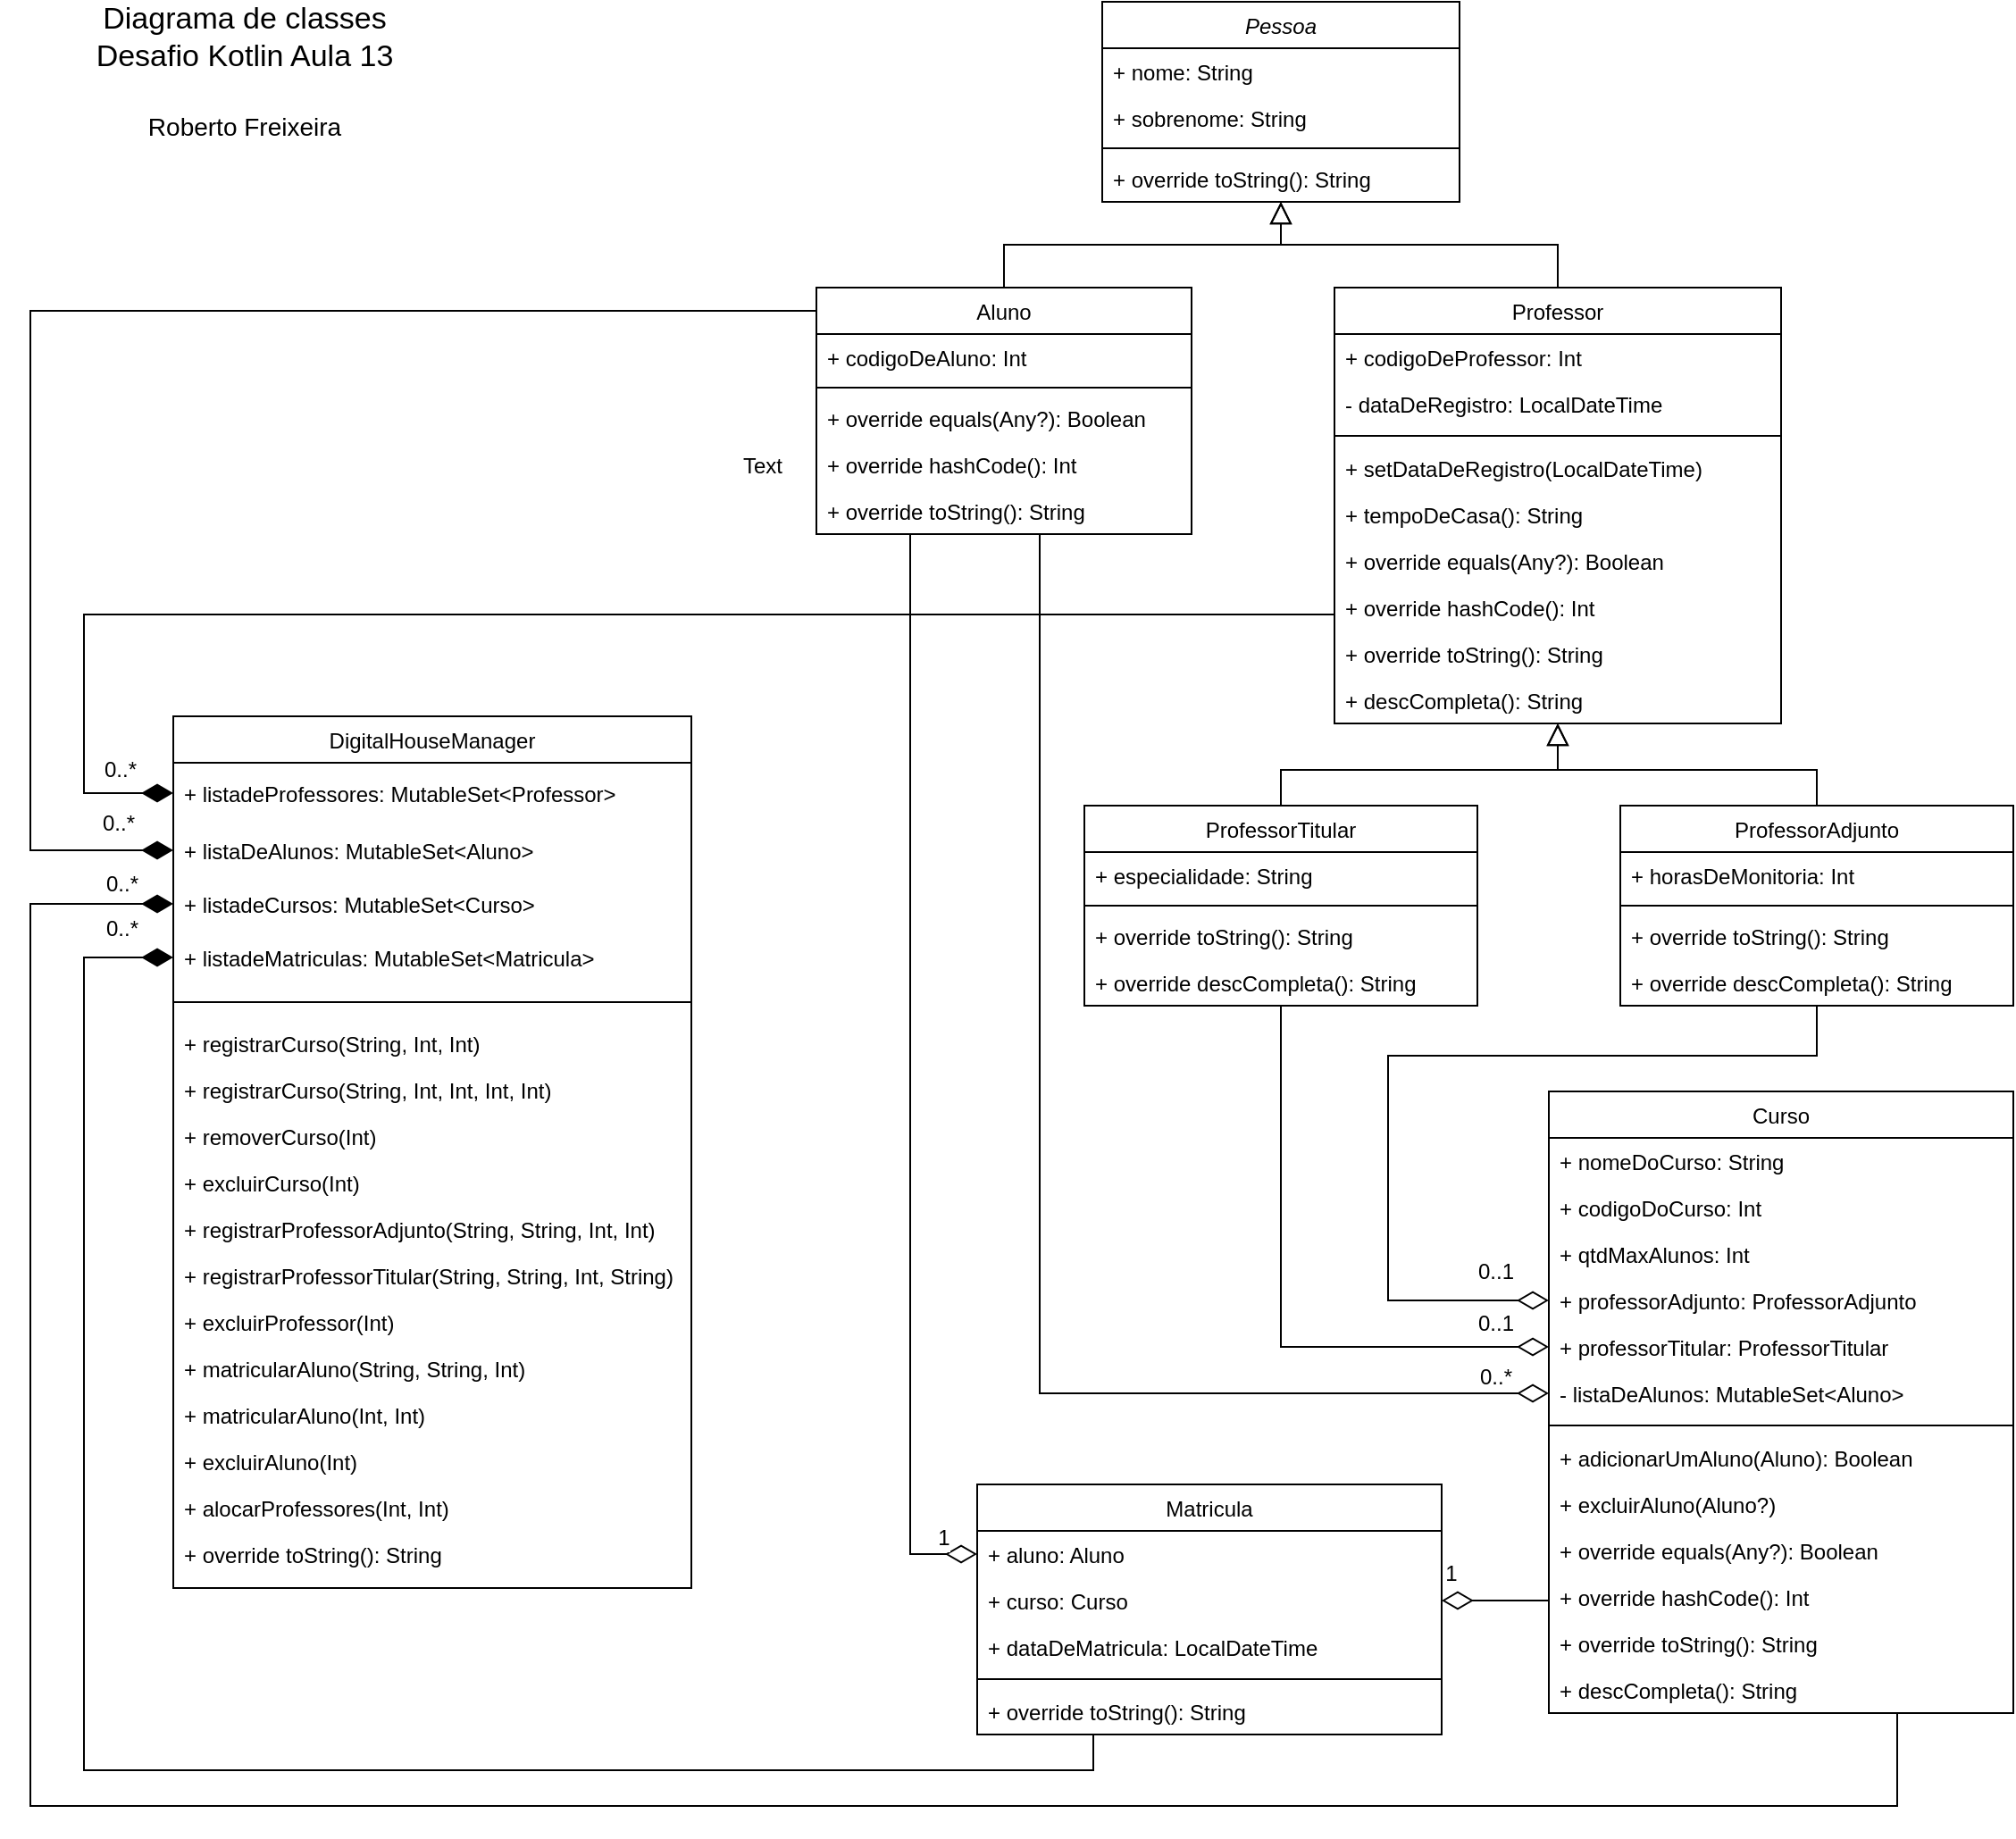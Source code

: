 <mxfile version="13.6.6"><diagram id="C5RBs43oDa-KdzZeNtuy" name="Page-1"><mxGraphModel dx="1422" dy="791" grid="1" gridSize="10" guides="1" tooltips="1" connect="1" arrows="1" fold="1" page="1" pageScale="1" pageWidth="827" pageHeight="1169" math="0" shadow="0"><root><mxCell id="WIyWlLk6GJQsqaUBKTNV-0"/><mxCell id="WIyWlLk6GJQsqaUBKTNV-1" parent="WIyWlLk6GJQsqaUBKTNV-0"/><mxCell id="zkfFHV4jXpPFQw0GAbJ--12" value="" style="endArrow=block;endSize=10;endFill=0;shadow=0;strokeWidth=1;rounded=0;edgeStyle=elbowEdgeStyle;elbow=vertical;" parent="WIyWlLk6GJQsqaUBKTNV-1" source="zkfFHV4jXpPFQw0GAbJ--6" target="zkfFHV4jXpPFQw0GAbJ--0" edge="1"><mxGeometry width="160" relative="1" as="geometry"><mxPoint x="650" y="203" as="sourcePoint"/><mxPoint x="650" y="203" as="targetPoint"/></mxGeometry></mxCell><mxCell id="zkfFHV4jXpPFQw0GAbJ--16" value="" style="endArrow=block;endSize=10;endFill=0;shadow=0;strokeWidth=1;rounded=0;edgeStyle=elbowEdgeStyle;elbow=vertical;" parent="WIyWlLk6GJQsqaUBKTNV-1" source="zkfFHV4jXpPFQw0GAbJ--13" target="zkfFHV4jXpPFQw0GAbJ--0" edge="1"><mxGeometry width="160" relative="1" as="geometry"><mxPoint x="660" y="373" as="sourcePoint"/><mxPoint x="760" y="271" as="targetPoint"/></mxGeometry></mxCell><mxCell id="kZT9_dkfylxTKayO0tir-25" value="" style="endArrow=block;endSize=10;endFill=0;shadow=0;strokeWidth=1;rounded=0;edgeStyle=elbowEdgeStyle;elbow=vertical;exitX=0.5;exitY=0;exitDx=0;exitDy=0;entryX=0.5;entryY=1;entryDx=0;entryDy=0;" edge="1" parent="WIyWlLk6GJQsqaUBKTNV-1" source="kZT9_dkfylxTKayO0tir-13" target="zkfFHV4jXpPFQw0GAbJ--13"><mxGeometry width="160" relative="1" as="geometry"><mxPoint x="570" y="658" as="sourcePoint"/><mxPoint x="860" y="604" as="targetPoint"/><Array as="points"><mxPoint x="710" y="460"/><mxPoint x="710" y="450"/><mxPoint x="680" y="460"/><mxPoint x="670" y="500"/><mxPoint x="840" y="570"/></Array></mxGeometry></mxCell><mxCell id="kZT9_dkfylxTKayO0tir-26" value="" style="endArrow=block;endSize=10;endFill=0;shadow=0;strokeWidth=1;rounded=0;edgeStyle=elbowEdgeStyle;elbow=vertical;exitX=0.5;exitY=0;exitDx=0;exitDy=0;entryX=0.5;entryY=1;entryDx=0;entryDy=0;" edge="1" parent="WIyWlLk6GJQsqaUBKTNV-1" source="kZT9_dkfylxTKayO0tir-20" target="zkfFHV4jXpPFQw0GAbJ--13"><mxGeometry width="160" relative="1" as="geometry"><mxPoint x="1090" y="518" as="sourcePoint"/><mxPoint x="850" y="610" as="targetPoint"/><Array as="points"><mxPoint x="800" y="460"/></Array></mxGeometry></mxCell><mxCell id="kZT9_dkfylxTKayO0tir-78" value="0..*" style="edgeStyle=orthogonalEdgeStyle;rounded=0;orthogonalLoop=1;jettySize=auto;html=1;entryX=0;entryY=0.5;entryDx=0;entryDy=0;exitX=0;exitY=0.094;exitDx=0;exitDy=0;exitPerimeter=0;endArrow=diamondThin;endFill=1;endSize=15;fontSize=12;labelPosition=center;verticalLabelPosition=top;align=center;verticalAlign=middle;" edge="1" parent="WIyWlLk6GJQsqaUBKTNV-1" source="zkfFHV4jXpPFQw0GAbJ--6" target="kZT9_dkfylxTKayO0tir-57"><mxGeometry x="0.926" y="15" relative="1" as="geometry"><mxPoint x="170" y="250" as="sourcePoint"/><Array as="points"><mxPoint x="70" y="203"/><mxPoint x="70" y="505"/></Array><mxPoint as="offset"/></mxGeometry></mxCell><mxCell id="kZT9_dkfylxTKayO0tir-79" value="0..*" style="edgeStyle=orthogonalEdgeStyle;rounded=0;orthogonalLoop=1;jettySize=auto;html=1;exitX=0;exitY=0.75;exitDx=0;exitDy=0;entryX=0;entryY=0.5;entryDx=0;entryDy=0;endArrow=diamondThin;endFill=1;strokeWidth=1;endSize=15;verticalAlign=middle;labelPosition=center;verticalLabelPosition=top;align=center;fontSize=12;" edge="1" parent="WIyWlLk6GJQsqaUBKTNV-1" source="zkfFHV4jXpPFQw0GAbJ--13" target="kZT9_dkfylxTKayO0tir-58"><mxGeometry x="0.852" y="20" relative="1" as="geometry"><Array as="points"><mxPoint x="100" y="373"/><mxPoint x="100" y="473"/></Array><mxPoint as="offset"/></mxGeometry></mxCell><mxCell id="kZT9_dkfylxTKayO0tir-81" value="0..1" style="edgeStyle=orthogonalEdgeStyle;rounded=0;orthogonalLoop=1;jettySize=auto;html=1;exitX=0.5;exitY=1;exitDx=0;exitDy=0;entryX=0;entryY=0.5;entryDx=0;entryDy=0;endArrow=diamondThin;endFill=0;endSize=15;fontSize=12;" edge="1" parent="WIyWlLk6GJQsqaUBKTNV-1" source="kZT9_dkfylxTKayO0tir-13" target="kZT9_dkfylxTKayO0tir-39"><mxGeometry x="0.824" y="13" relative="1" as="geometry"><mxPoint as="offset"/></mxGeometry></mxCell><mxCell id="kZT9_dkfylxTKayO0tir-83" value="1" style="edgeStyle=orthogonalEdgeStyle;rounded=0;orthogonalLoop=1;jettySize=auto;html=1;entryX=1;entryY=0.5;entryDx=0;entryDy=0;exitX=0;exitY=0.5;exitDx=0;exitDy=0;endArrow=diamondThin;endFill=0;endSize=15;fontSize=12;" edge="1" parent="WIyWlLk6GJQsqaUBKTNV-1" source="kZT9_dkfylxTKayO0tir-35" target="kZT9_dkfylxTKayO0tir-44"><mxGeometry x="0.836" y="-15" relative="1" as="geometry"><mxPoint x="1000" y="1030" as="sourcePoint"/><mxPoint x="830" y="1060" as="targetPoint"/><Array as="points"><mxPoint x="920" y="925"/></Array><mxPoint as="offset"/></mxGeometry></mxCell><mxCell id="kZT9_dkfylxTKayO0tir-84" value="0..*" style="edgeStyle=orthogonalEdgeStyle;rounded=0;orthogonalLoop=1;jettySize=auto;html=1;exitX=0.5;exitY=1;exitDx=0;exitDy=0;entryX=0;entryY=0.5;entryDx=0;entryDy=0;endArrow=diamondThin;endFill=0;endSize=15;fontSize=12;" edge="1" parent="WIyWlLk6GJQsqaUBKTNV-1" source="zkfFHV4jXpPFQw0GAbJ--6" target="kZT9_dkfylxTKayO0tir-41"><mxGeometry x="0.924" y="9" relative="1" as="geometry"><Array as="points"><mxPoint x="635" y="809"/></Array><mxPoint as="offset"/></mxGeometry></mxCell><mxCell id="kZT9_dkfylxTKayO0tir-13" value="ProfessorTitular" style="swimlane;fontStyle=0;align=center;verticalAlign=top;childLayout=stackLayout;horizontal=1;startSize=26;horizontalStack=0;resizeParent=1;resizeLast=0;collapsible=1;marginBottom=0;rounded=0;shadow=0;strokeWidth=1;" vertex="1" parent="WIyWlLk6GJQsqaUBKTNV-1"><mxGeometry x="660" y="480" width="220" height="112" as="geometry"><mxRectangle x="130" y="380" width="160" height="26" as="alternateBounds"/></mxGeometry></mxCell><mxCell id="kZT9_dkfylxTKayO0tir-14" value="+ especialidade: String" style="text;align=left;verticalAlign=top;spacingLeft=4;spacingRight=4;overflow=hidden;rotatable=0;points=[[0,0.5],[1,0.5]];portConstraint=eastwest;" vertex="1" parent="kZT9_dkfylxTKayO0tir-13"><mxGeometry y="26" width="220" height="26" as="geometry"/></mxCell><mxCell id="kZT9_dkfylxTKayO0tir-15" value="" style="line;html=1;strokeWidth=1;align=left;verticalAlign=middle;spacingTop=-1;spacingLeft=3;spacingRight=3;rotatable=0;labelPosition=right;points=[];portConstraint=eastwest;" vertex="1" parent="kZT9_dkfylxTKayO0tir-13"><mxGeometry y="52" width="220" height="8" as="geometry"/></mxCell><mxCell id="kZT9_dkfylxTKayO0tir-18" value="+ override toString(): String" style="text;align=left;verticalAlign=top;spacingLeft=4;spacingRight=4;overflow=hidden;rotatable=0;points=[[0,0.5],[1,0.5]];portConstraint=eastwest;" vertex="1" parent="kZT9_dkfylxTKayO0tir-13"><mxGeometry y="60" width="220" height="26" as="geometry"/></mxCell><mxCell id="kZT9_dkfylxTKayO0tir-19" value="+ override descCompleta(): String" style="text;align=left;verticalAlign=top;spacingLeft=4;spacingRight=4;overflow=hidden;rotatable=0;points=[[0,0.5],[1,0.5]];portConstraint=eastwest;" vertex="1" parent="kZT9_dkfylxTKayO0tir-13"><mxGeometry y="86" width="220" height="26" as="geometry"/></mxCell><mxCell id="kZT9_dkfylxTKayO0tir-86" value="0..1" style="edgeStyle=orthogonalEdgeStyle;rounded=0;orthogonalLoop=1;jettySize=auto;html=1;entryX=0;entryY=0.5;entryDx=0;entryDy=0;endArrow=diamondThin;endFill=0;jumpSize=8;endSize=15;fontSize=12;verticalAlign=bottom;" edge="1" parent="WIyWlLk6GJQsqaUBKTNV-1" source="kZT9_dkfylxTKayO0tir-24" target="kZT9_dkfylxTKayO0tir-40"><mxGeometry x="0.879" y="7" relative="1" as="geometry"><mxPoint x="1180" y="490" as="sourcePoint"/><Array as="points"><mxPoint x="1070" y="620"/><mxPoint x="830" y="620"/><mxPoint x="830" y="757"/></Array><mxPoint as="offset"/></mxGeometry></mxCell><mxCell id="kZT9_dkfylxTKayO0tir-20" value="ProfessorAdjunto" style="swimlane;fontStyle=0;align=center;verticalAlign=top;childLayout=stackLayout;horizontal=1;startSize=26;horizontalStack=0;resizeParent=1;resizeLast=0;collapsible=1;marginBottom=0;rounded=0;shadow=0;strokeWidth=1;" vertex="1" parent="WIyWlLk6GJQsqaUBKTNV-1"><mxGeometry x="960" y="480" width="220" height="112" as="geometry"><mxRectangle x="130" y="380" width="160" height="26" as="alternateBounds"/></mxGeometry></mxCell><mxCell id="kZT9_dkfylxTKayO0tir-21" value="+ horasDeMonitoria: Int" style="text;align=left;verticalAlign=top;spacingLeft=4;spacingRight=4;overflow=hidden;rotatable=0;points=[[0,0.5],[1,0.5]];portConstraint=eastwest;" vertex="1" parent="kZT9_dkfylxTKayO0tir-20"><mxGeometry y="26" width="220" height="26" as="geometry"/></mxCell><mxCell id="kZT9_dkfylxTKayO0tir-22" value="" style="line;html=1;strokeWidth=1;align=left;verticalAlign=middle;spacingTop=-1;spacingLeft=3;spacingRight=3;rotatable=0;labelPosition=right;points=[];portConstraint=eastwest;" vertex="1" parent="kZT9_dkfylxTKayO0tir-20"><mxGeometry y="52" width="220" height="8" as="geometry"/></mxCell><mxCell id="kZT9_dkfylxTKayO0tir-23" value="+ override toString(): String" style="text;align=left;verticalAlign=top;spacingLeft=4;spacingRight=4;overflow=hidden;rotatable=0;points=[[0,0.5],[1,0.5]];portConstraint=eastwest;" vertex="1" parent="kZT9_dkfylxTKayO0tir-20"><mxGeometry y="60" width="220" height="26" as="geometry"/></mxCell><mxCell id="kZT9_dkfylxTKayO0tir-24" value="+ override descCompleta(): String" style="text;align=left;verticalAlign=top;spacingLeft=4;spacingRight=4;overflow=hidden;rotatable=0;points=[[0,0.5],[1,0.5]];portConstraint=eastwest;" vertex="1" parent="kZT9_dkfylxTKayO0tir-20"><mxGeometry y="86" width="220" height="26" as="geometry"/></mxCell><mxCell id="zkfFHV4jXpPFQw0GAbJ--13" value="Professor" style="swimlane;fontStyle=0;align=center;verticalAlign=top;childLayout=stackLayout;horizontal=1;startSize=26;horizontalStack=0;resizeParent=1;resizeLast=0;collapsible=1;marginBottom=0;rounded=0;shadow=0;strokeWidth=1;" parent="WIyWlLk6GJQsqaUBKTNV-1" vertex="1"><mxGeometry x="800" y="190" width="250" height="244" as="geometry"><mxRectangle x="340" y="380" width="170" height="26" as="alternateBounds"/></mxGeometry></mxCell><mxCell id="zkfFHV4jXpPFQw0GAbJ--14" value="+ codigoDeProfessor: Int" style="text;align=left;verticalAlign=top;spacingLeft=4;spacingRight=4;overflow=hidden;rotatable=0;points=[[0,0.5],[1,0.5]];portConstraint=eastwest;" parent="zkfFHV4jXpPFQw0GAbJ--13" vertex="1"><mxGeometry y="26" width="250" height="26" as="geometry"/></mxCell><mxCell id="kZT9_dkfylxTKayO0tir-1" value="- dataDeRegistro: LocalDateTime" style="text;align=left;verticalAlign=top;spacingLeft=4;spacingRight=4;overflow=hidden;rotatable=0;points=[[0,0.5],[1,0.5]];portConstraint=eastwest;" vertex="1" parent="zkfFHV4jXpPFQw0GAbJ--13"><mxGeometry y="52" width="250" height="26" as="geometry"/></mxCell><mxCell id="zkfFHV4jXpPFQw0GAbJ--15" value="" style="line;html=1;strokeWidth=1;align=left;verticalAlign=middle;spacingTop=-1;spacingLeft=3;spacingRight=3;rotatable=0;labelPosition=right;points=[];portConstraint=eastwest;" parent="zkfFHV4jXpPFQw0GAbJ--13" vertex="1"><mxGeometry y="78" width="250" height="10" as="geometry"/></mxCell><mxCell id="kZT9_dkfylxTKayO0tir-7" value="+ setDataDeRegistro(LocalDateTime)" style="text;align=left;verticalAlign=top;spacingLeft=4;spacingRight=4;overflow=hidden;rotatable=0;points=[[0,0.5],[1,0.5]];portConstraint=eastwest;" vertex="1" parent="zkfFHV4jXpPFQw0GAbJ--13"><mxGeometry y="88" width="250" height="26" as="geometry"/></mxCell><mxCell id="kZT9_dkfylxTKayO0tir-8" value="+ tempoDeCasa(): String" style="text;align=left;verticalAlign=top;spacingLeft=4;spacingRight=4;overflow=hidden;rotatable=0;points=[[0,0.5],[1,0.5]];portConstraint=eastwest;" vertex="1" parent="zkfFHV4jXpPFQw0GAbJ--13"><mxGeometry y="114" width="250" height="26" as="geometry"/></mxCell><mxCell id="kZT9_dkfylxTKayO0tir-9" value="+ override equals(Any?): Boolean" style="text;align=left;verticalAlign=top;spacingLeft=4;spacingRight=4;overflow=hidden;rotatable=0;points=[[0,0.5],[1,0.5]];portConstraint=eastwest;" vertex="1" parent="zkfFHV4jXpPFQw0GAbJ--13"><mxGeometry y="140" width="250" height="26" as="geometry"/></mxCell><mxCell id="kZT9_dkfylxTKayO0tir-10" value="+ override hashCode(): Int" style="text;align=left;verticalAlign=top;spacingLeft=4;spacingRight=4;overflow=hidden;rotatable=0;points=[[0,0.5],[1,0.5]];portConstraint=eastwest;" vertex="1" parent="zkfFHV4jXpPFQw0GAbJ--13"><mxGeometry y="166" width="250" height="26" as="geometry"/></mxCell><mxCell id="kZT9_dkfylxTKayO0tir-11" value="+ override toString(): String" style="text;align=left;verticalAlign=top;spacingLeft=4;spacingRight=4;overflow=hidden;rotatable=0;points=[[0,0.5],[1,0.5]];portConstraint=eastwest;" vertex="1" parent="zkfFHV4jXpPFQw0GAbJ--13"><mxGeometry y="192" width="250" height="26" as="geometry"/></mxCell><mxCell id="kZT9_dkfylxTKayO0tir-12" value="+ descCompleta(): String" style="text;align=left;verticalAlign=top;spacingLeft=4;spacingRight=4;overflow=hidden;rotatable=0;points=[[0,0.5],[1,0.5]];portConstraint=eastwest;" vertex="1" parent="zkfFHV4jXpPFQw0GAbJ--13"><mxGeometry y="218" width="250" height="26" as="geometry"/></mxCell><mxCell id="kZT9_dkfylxTKayO0tir-87" value="1" style="edgeStyle=orthogonalEdgeStyle;rounded=0;orthogonalLoop=1;jettySize=auto;html=1;exitX=0.25;exitY=1;exitDx=0;exitDy=0;entryX=0;entryY=0.5;entryDx=0;entryDy=0;endArrow=diamondThin;endFill=0;jumpSize=8;endSize=15;fontSize=12;" edge="1" parent="WIyWlLk6GJQsqaUBKTNV-1" source="zkfFHV4jXpPFQw0GAbJ--6" target="kZT9_dkfylxTKayO0tir-43"><mxGeometry x="0.847" y="18" relative="1" as="geometry"><mxPoint as="offset"/></mxGeometry></mxCell><mxCell id="kZT9_dkfylxTKayO0tir-56" value="DigitalHouseManager" style="swimlane;fontStyle=0;align=center;verticalAlign=top;childLayout=stackLayout;horizontal=1;startSize=26;horizontalStack=0;resizeParent=1;resizeLast=0;collapsible=1;marginBottom=0;rounded=0;shadow=0;strokeWidth=1;" vertex="1" parent="WIyWlLk6GJQsqaUBKTNV-1"><mxGeometry x="150" y="430" width="290" height="488" as="geometry"><mxRectangle x="340" y="380" width="170" height="26" as="alternateBounds"/></mxGeometry></mxCell><mxCell id="kZT9_dkfylxTKayO0tir-58" value="+ listadeProfessores: MutableSet&lt;Professor&gt;" style="text;align=left;verticalAlign=middle;spacingLeft=4;spacingRight=4;overflow=hidden;rotatable=0;points=[[0,0.5],[1,0.5]];portConstraint=eastwest;" vertex="1" parent="kZT9_dkfylxTKayO0tir-56"><mxGeometry y="26" width="290" height="34" as="geometry"/></mxCell><mxCell id="kZT9_dkfylxTKayO0tir-57" value="+ listaDeAlunos: MutableSet&lt;Aluno&gt; " style="text;align=left;verticalAlign=middle;spacingLeft=4;spacingRight=4;overflow=hidden;rotatable=0;points=[[0,0.5],[1,0.5]];portConstraint=eastwest;" vertex="1" parent="kZT9_dkfylxTKayO0tir-56"><mxGeometry y="60" width="290" height="30" as="geometry"/></mxCell><mxCell id="kZT9_dkfylxTKayO0tir-59" value="+ listadeCursos: MutableSet&lt;Curso&gt;" style="text;align=left;verticalAlign=middle;spacingLeft=4;spacingRight=4;overflow=hidden;rotatable=0;points=[[0,0.5],[1,0.5]];portConstraint=eastwest;" vertex="1" parent="kZT9_dkfylxTKayO0tir-56"><mxGeometry y="90" width="290" height="30" as="geometry"/></mxCell><mxCell id="kZT9_dkfylxTKayO0tir-62" value="+ listadeMatriculas: MutableSet&lt;Matricula&gt;" style="text;align=left;verticalAlign=middle;spacingLeft=4;spacingRight=4;overflow=hidden;rotatable=0;points=[[0,0.5],[1,0.5]];portConstraint=eastwest;" vertex="1" parent="kZT9_dkfylxTKayO0tir-56"><mxGeometry y="120" width="290" height="30" as="geometry"/></mxCell><mxCell id="kZT9_dkfylxTKayO0tir-60" value="" style="line;html=1;strokeWidth=1;align=left;verticalAlign=middle;spacingTop=-1;spacingLeft=3;spacingRight=3;rotatable=0;labelPosition=right;points=[];portConstraint=eastwest;" vertex="1" parent="kZT9_dkfylxTKayO0tir-56"><mxGeometry y="150" width="290" height="20" as="geometry"/></mxCell><mxCell id="kZT9_dkfylxTKayO0tir-61" value="+ registrarCurso(String, Int, Int)" style="text;align=left;verticalAlign=top;spacingLeft=4;spacingRight=4;overflow=hidden;rotatable=0;points=[[0,0.5],[1,0.5]];portConstraint=eastwest;" vertex="1" parent="kZT9_dkfylxTKayO0tir-56"><mxGeometry y="170" width="290" height="26" as="geometry"/></mxCell><mxCell id="kZT9_dkfylxTKayO0tir-74" value="+ registrarCurso(String, Int, Int, Int, Int)" style="text;align=left;verticalAlign=top;spacingLeft=4;spacingRight=4;overflow=hidden;rotatable=0;points=[[0,0.5],[1,0.5]];portConstraint=eastwest;" vertex="1" parent="kZT9_dkfylxTKayO0tir-56"><mxGeometry y="196" width="290" height="26" as="geometry"/></mxCell><mxCell id="kZT9_dkfylxTKayO0tir-63" value="+ removerCurso(Int)" style="text;align=left;verticalAlign=top;spacingLeft=4;spacingRight=4;overflow=hidden;rotatable=0;points=[[0,0.5],[1,0.5]];portConstraint=eastwest;" vertex="1" parent="kZT9_dkfylxTKayO0tir-56"><mxGeometry y="222" width="290" height="26" as="geometry"/></mxCell><mxCell id="kZT9_dkfylxTKayO0tir-64" value="+ excluirCurso(Int)" style="text;align=left;verticalAlign=top;spacingLeft=4;spacingRight=4;overflow=hidden;rotatable=0;points=[[0,0.5],[1,0.5]];portConstraint=eastwest;" vertex="1" parent="kZT9_dkfylxTKayO0tir-56"><mxGeometry y="248" width="290" height="26" as="geometry"/></mxCell><mxCell id="kZT9_dkfylxTKayO0tir-65" value="+ registrarProfessorAdjunto(String, String, Int, Int)" style="text;align=left;verticalAlign=top;spacingLeft=4;spacingRight=4;overflow=hidden;rotatable=0;points=[[0,0.5],[1,0.5]];portConstraint=eastwest;" vertex="1" parent="kZT9_dkfylxTKayO0tir-56"><mxGeometry y="274" width="290" height="26" as="geometry"/></mxCell><mxCell id="kZT9_dkfylxTKayO0tir-66" value="+ registrarProfessorTitular(String, String, Int, String)" style="text;align=left;verticalAlign=top;spacingLeft=4;spacingRight=4;overflow=hidden;rotatable=0;points=[[0,0.5],[1,0.5]];portConstraint=eastwest;" vertex="1" parent="kZT9_dkfylxTKayO0tir-56"><mxGeometry y="300" width="290" height="26" as="geometry"/></mxCell><mxCell id="kZT9_dkfylxTKayO0tir-67" value="+ excluirProfessor(Int)" style="text;align=left;verticalAlign=top;spacingLeft=4;spacingRight=4;overflow=hidden;rotatable=0;points=[[0,0.5],[1,0.5]];portConstraint=eastwest;" vertex="1" parent="kZT9_dkfylxTKayO0tir-56"><mxGeometry y="326" width="290" height="26" as="geometry"/></mxCell><mxCell id="kZT9_dkfylxTKayO0tir-68" value="+ matricularAluno(String, String, Int)" style="text;align=left;verticalAlign=top;spacingLeft=4;spacingRight=4;overflow=hidden;rotatable=0;points=[[0,0.5],[1,0.5]];portConstraint=eastwest;" vertex="1" parent="kZT9_dkfylxTKayO0tir-56"><mxGeometry y="352" width="290" height="26" as="geometry"/></mxCell><mxCell id="kZT9_dkfylxTKayO0tir-75" value="+ matricularAluno(Int, Int)" style="text;align=left;verticalAlign=top;spacingLeft=4;spacingRight=4;overflow=hidden;rotatable=0;points=[[0,0.5],[1,0.5]];portConstraint=eastwest;" vertex="1" parent="kZT9_dkfylxTKayO0tir-56"><mxGeometry y="378" width="290" height="26" as="geometry"/></mxCell><mxCell id="kZT9_dkfylxTKayO0tir-69" value="+ excluirAluno(Int)" style="text;align=left;verticalAlign=top;spacingLeft=4;spacingRight=4;overflow=hidden;rotatable=0;points=[[0,0.5],[1,0.5]];portConstraint=eastwest;" vertex="1" parent="kZT9_dkfylxTKayO0tir-56"><mxGeometry y="404" width="290" height="26" as="geometry"/></mxCell><mxCell id="kZT9_dkfylxTKayO0tir-70" value="+ alocarProfessores(Int, Int)" style="text;align=left;verticalAlign=top;spacingLeft=4;spacingRight=4;overflow=hidden;rotatable=0;points=[[0,0.5],[1,0.5]];portConstraint=eastwest;" vertex="1" parent="kZT9_dkfylxTKayO0tir-56"><mxGeometry y="430" width="290" height="26" as="geometry"/></mxCell><mxCell id="kZT9_dkfylxTKayO0tir-73" value="+ override toString(): String" style="text;align=left;verticalAlign=top;spacingLeft=4;spacingRight=4;overflow=hidden;rotatable=0;points=[[0,0.5],[1,0.5]];portConstraint=eastwest;" vertex="1" parent="kZT9_dkfylxTKayO0tir-56"><mxGeometry y="456" width="290" height="26" as="geometry"/></mxCell><mxCell id="kZT9_dkfylxTKayO0tir-90" value="0..*" style="edgeStyle=orthogonalEdgeStyle;rounded=0;orthogonalLoop=1;jettySize=auto;html=1;exitX=0.75;exitY=1;exitDx=0;exitDy=0;entryX=0;entryY=0.5;entryDx=0;entryDy=0;endArrow=diamondThin;endFill=1;endSize=15;fontSize=12;" edge="1" parent="WIyWlLk6GJQsqaUBKTNV-1" source="kZT9_dkfylxTKayO0tir-28" target="kZT9_dkfylxTKayO0tir-59"><mxGeometry x="0.965" y="11" relative="1" as="geometry"><Array as="points"><mxPoint x="1115" y="1040"/><mxPoint x="70" y="1040"/><mxPoint x="70" y="535"/></Array><mxPoint as="offset"/></mxGeometry></mxCell><mxCell id="zkfFHV4jXpPFQw0GAbJ--0" value="Pessoa" style="swimlane;fontStyle=2;align=center;verticalAlign=top;childLayout=stackLayout;horizontal=1;startSize=26;horizontalStack=0;resizeParent=1;resizeLast=0;collapsible=1;marginBottom=0;rounded=0;shadow=0;strokeWidth=1;" parent="WIyWlLk6GJQsqaUBKTNV-1" vertex="1"><mxGeometry x="670" y="30" width="200" height="112" as="geometry"><mxRectangle x="230" y="140" width="160" height="26" as="alternateBounds"/></mxGeometry></mxCell><mxCell id="zkfFHV4jXpPFQw0GAbJ--1" value="+ nome: String" style="text;align=left;verticalAlign=top;spacingLeft=4;spacingRight=4;overflow=hidden;rotatable=0;points=[[0,0.5],[1,0.5]];portConstraint=eastwest;" parent="zkfFHV4jXpPFQw0GAbJ--0" vertex="1"><mxGeometry y="26" width="200" height="26" as="geometry"/></mxCell><mxCell id="zkfFHV4jXpPFQw0GAbJ--2" value="+ sobrenome: String" style="text;align=left;verticalAlign=top;spacingLeft=4;spacingRight=4;overflow=hidden;rotatable=0;points=[[0,0.5],[1,0.5]];portConstraint=eastwest;rounded=0;shadow=0;html=0;" parent="zkfFHV4jXpPFQw0GAbJ--0" vertex="1"><mxGeometry y="52" width="200" height="26" as="geometry"/></mxCell><mxCell id="zkfFHV4jXpPFQw0GAbJ--4" value="" style="line;html=1;strokeWidth=1;align=left;verticalAlign=middle;spacingTop=-1;spacingLeft=3;spacingRight=3;rotatable=0;labelPosition=right;points=[];portConstraint=eastwest;" parent="zkfFHV4jXpPFQw0GAbJ--0" vertex="1"><mxGeometry y="78" width="200" height="8" as="geometry"/></mxCell><mxCell id="zkfFHV4jXpPFQw0GAbJ--5" value="+ override toString(): String" style="text;align=left;verticalAlign=top;spacingLeft=4;spacingRight=4;overflow=hidden;rotatable=0;points=[[0,0.5],[1,0.5]];portConstraint=eastwest;" parent="zkfFHV4jXpPFQw0GAbJ--0" vertex="1"><mxGeometry y="86" width="200" height="26" as="geometry"/></mxCell><mxCell id="kZT9_dkfylxTKayO0tir-28" value="Curso" style="swimlane;fontStyle=0;align=center;verticalAlign=top;childLayout=stackLayout;horizontal=1;startSize=26;horizontalStack=0;resizeParent=1;resizeLast=0;collapsible=1;marginBottom=0;rounded=0;shadow=0;strokeWidth=1;" vertex="1" parent="WIyWlLk6GJQsqaUBKTNV-1"><mxGeometry x="920" y="640" width="260" height="348" as="geometry"><mxRectangle x="340" y="380" width="170" height="26" as="alternateBounds"/></mxGeometry></mxCell><mxCell id="kZT9_dkfylxTKayO0tir-29" value="+ nomeDoCurso: String" style="text;align=left;verticalAlign=top;spacingLeft=4;spacingRight=4;overflow=hidden;rotatable=0;points=[[0,0.5],[1,0.5]];portConstraint=eastwest;" vertex="1" parent="kZT9_dkfylxTKayO0tir-28"><mxGeometry y="26" width="260" height="26" as="geometry"/></mxCell><mxCell id="kZT9_dkfylxTKayO0tir-30" value="+ codigoDoCurso: Int" style="text;align=left;verticalAlign=top;spacingLeft=4;spacingRight=4;overflow=hidden;rotatable=0;points=[[0,0.5],[1,0.5]];portConstraint=eastwest;" vertex="1" parent="kZT9_dkfylxTKayO0tir-28"><mxGeometry y="52" width="260" height="26" as="geometry"/></mxCell><mxCell id="kZT9_dkfylxTKayO0tir-38" value="+ qtdMaxAlunos: Int" style="text;align=left;verticalAlign=top;spacingLeft=4;spacingRight=4;overflow=hidden;rotatable=0;points=[[0,0.5],[1,0.5]];portConstraint=eastwest;" vertex="1" parent="kZT9_dkfylxTKayO0tir-28"><mxGeometry y="78" width="260" height="26" as="geometry"/></mxCell><mxCell id="kZT9_dkfylxTKayO0tir-40" value="+ professorAdjunto: ProfessorAdjunto" style="text;align=left;verticalAlign=top;spacingLeft=4;spacingRight=4;overflow=hidden;rotatable=0;points=[[0,0.5],[1,0.5]];portConstraint=eastwest;" vertex="1" parent="kZT9_dkfylxTKayO0tir-28"><mxGeometry y="104" width="260" height="26" as="geometry"/></mxCell><mxCell id="kZT9_dkfylxTKayO0tir-39" value="+ professorTitular: ProfessorTitular" style="text;align=left;verticalAlign=top;spacingLeft=4;spacingRight=4;overflow=hidden;rotatable=0;points=[[0,0.5],[1,0.5]];portConstraint=eastwest;" vertex="1" parent="kZT9_dkfylxTKayO0tir-28"><mxGeometry y="130" width="260" height="26" as="geometry"/></mxCell><mxCell id="kZT9_dkfylxTKayO0tir-41" value="- listaDeAlunos: MutableSet&lt;Aluno&gt;" style="text;align=left;verticalAlign=top;spacingLeft=4;spacingRight=4;overflow=hidden;rotatable=0;points=[[0,0.5],[1,0.5]];portConstraint=eastwest;" vertex="1" parent="kZT9_dkfylxTKayO0tir-28"><mxGeometry y="156" width="260" height="26" as="geometry"/></mxCell><mxCell id="kZT9_dkfylxTKayO0tir-31" value="" style="line;html=1;strokeWidth=1;align=left;verticalAlign=middle;spacingTop=-1;spacingLeft=3;spacingRight=3;rotatable=0;labelPosition=right;points=[];portConstraint=eastwest;" vertex="1" parent="kZT9_dkfylxTKayO0tir-28"><mxGeometry y="182" width="260" height="10" as="geometry"/></mxCell><mxCell id="kZT9_dkfylxTKayO0tir-32" value="+ adicionarUmAluno(Aluno): Boolean" style="text;align=left;verticalAlign=top;spacingLeft=4;spacingRight=4;overflow=hidden;rotatable=0;points=[[0,0.5],[1,0.5]];portConstraint=eastwest;" vertex="1" parent="kZT9_dkfylxTKayO0tir-28"><mxGeometry y="192" width="260" height="26" as="geometry"/></mxCell><mxCell id="kZT9_dkfylxTKayO0tir-33" value="+ excluirAluno(Aluno?)" style="text;align=left;verticalAlign=top;spacingLeft=4;spacingRight=4;overflow=hidden;rotatable=0;points=[[0,0.5],[1,0.5]];portConstraint=eastwest;" vertex="1" parent="kZT9_dkfylxTKayO0tir-28"><mxGeometry y="218" width="260" height="26" as="geometry"/></mxCell><mxCell id="kZT9_dkfylxTKayO0tir-34" value="+ override equals(Any?): Boolean" style="text;align=left;verticalAlign=top;spacingLeft=4;spacingRight=4;overflow=hidden;rotatable=0;points=[[0,0.5],[1,0.5]];portConstraint=eastwest;" vertex="1" parent="kZT9_dkfylxTKayO0tir-28"><mxGeometry y="244" width="260" height="26" as="geometry"/></mxCell><mxCell id="kZT9_dkfylxTKayO0tir-35" value="+ override hashCode(): Int" style="text;align=left;verticalAlign=top;spacingLeft=4;spacingRight=4;overflow=hidden;rotatable=0;points=[[0,0.5],[1,0.5]];portConstraint=eastwest;" vertex="1" parent="kZT9_dkfylxTKayO0tir-28"><mxGeometry y="270" width="260" height="26" as="geometry"/></mxCell><mxCell id="kZT9_dkfylxTKayO0tir-36" value="+ override toString(): String" style="text;align=left;verticalAlign=top;spacingLeft=4;spacingRight=4;overflow=hidden;rotatable=0;points=[[0,0.5],[1,0.5]];portConstraint=eastwest;" vertex="1" parent="kZT9_dkfylxTKayO0tir-28"><mxGeometry y="296" width="260" height="26" as="geometry"/></mxCell><mxCell id="kZT9_dkfylxTKayO0tir-37" value="+ descCompleta(): String" style="text;align=left;verticalAlign=top;spacingLeft=4;spacingRight=4;overflow=hidden;rotatable=0;points=[[0,0.5],[1,0.5]];portConstraint=eastwest;" vertex="1" parent="kZT9_dkfylxTKayO0tir-28"><mxGeometry y="322" width="260" height="26" as="geometry"/></mxCell><mxCell id="kZT9_dkfylxTKayO0tir-88" value="0..*" style="edgeStyle=orthogonalEdgeStyle;rounded=0;orthogonalLoop=1;jettySize=auto;html=1;exitX=0.25;exitY=1;exitDx=0;exitDy=0;entryX=0;entryY=0.5;entryDx=0;entryDy=0;endArrow=diamondThin;endFill=1;endSize=15;fontSize=12;verticalAlign=bottom;" edge="1" parent="WIyWlLk6GJQsqaUBKTNV-1" source="kZT9_dkfylxTKayO0tir-42" target="kZT9_dkfylxTKayO0tir-62"><mxGeometry x="0.946" y="7" relative="1" as="geometry"><mxPoint x="100" y="630" as="targetPoint"/><Array as="points"><mxPoint x="665" y="1020"/><mxPoint x="100" y="1020"/><mxPoint x="100" y="565"/></Array><mxPoint as="offset"/></mxGeometry></mxCell><mxCell id="kZT9_dkfylxTKayO0tir-42" value="Matricula" style="swimlane;fontStyle=0;align=center;verticalAlign=top;childLayout=stackLayout;horizontal=1;startSize=26;horizontalStack=0;resizeParent=1;resizeLast=0;collapsible=1;marginBottom=0;rounded=0;shadow=0;strokeWidth=1;" vertex="1" parent="WIyWlLk6GJQsqaUBKTNV-1"><mxGeometry x="600" y="860" width="260" height="140" as="geometry"><mxRectangle x="340" y="380" width="170" height="26" as="alternateBounds"/></mxGeometry></mxCell><mxCell id="kZT9_dkfylxTKayO0tir-43" value="+ aluno: Aluno" style="text;align=left;verticalAlign=top;spacingLeft=4;spacingRight=4;overflow=hidden;rotatable=0;points=[[0,0.5],[1,0.5]];portConstraint=eastwest;" vertex="1" parent="kZT9_dkfylxTKayO0tir-42"><mxGeometry y="26" width="260" height="26" as="geometry"/></mxCell><mxCell id="kZT9_dkfylxTKayO0tir-44" value="+ curso: Curso" style="text;align=left;verticalAlign=top;spacingLeft=4;spacingRight=4;overflow=hidden;rotatable=0;points=[[0,0.5],[1,0.5]];portConstraint=eastwest;" vertex="1" parent="kZT9_dkfylxTKayO0tir-42"><mxGeometry y="52" width="260" height="26" as="geometry"/></mxCell><mxCell id="kZT9_dkfylxTKayO0tir-45" value="+ dataDeMatricula: LocalDateTime" style="text;align=left;verticalAlign=top;spacingLeft=4;spacingRight=4;overflow=hidden;rotatable=0;points=[[0,0.5],[1,0.5]];portConstraint=eastwest;" vertex="1" parent="kZT9_dkfylxTKayO0tir-42"><mxGeometry y="78" width="260" height="26" as="geometry"/></mxCell><mxCell id="kZT9_dkfylxTKayO0tir-49" value="" style="line;html=1;strokeWidth=1;align=left;verticalAlign=middle;spacingTop=-1;spacingLeft=3;spacingRight=3;rotatable=0;labelPosition=right;points=[];portConstraint=eastwest;" vertex="1" parent="kZT9_dkfylxTKayO0tir-42"><mxGeometry y="104" width="260" height="10" as="geometry"/></mxCell><mxCell id="kZT9_dkfylxTKayO0tir-54" value="+ override toString(): String" style="text;align=left;verticalAlign=top;spacingLeft=4;spacingRight=4;overflow=hidden;rotatable=0;points=[[0,0.5],[1,0.5]];portConstraint=eastwest;" vertex="1" parent="kZT9_dkfylxTKayO0tir-42"><mxGeometry y="114" width="260" height="26" as="geometry"/></mxCell><mxCell id="zkfFHV4jXpPFQw0GAbJ--6" value="Aluno" style="swimlane;fontStyle=0;align=center;verticalAlign=top;childLayout=stackLayout;horizontal=1;startSize=26;horizontalStack=0;resizeParent=1;resizeLast=0;collapsible=1;marginBottom=0;rounded=0;shadow=0;strokeWidth=1;" parent="WIyWlLk6GJQsqaUBKTNV-1" vertex="1"><mxGeometry x="510" y="190" width="210" height="138" as="geometry"><mxRectangle x="130" y="380" width="160" height="26" as="alternateBounds"/></mxGeometry></mxCell><mxCell id="zkfFHV4jXpPFQw0GAbJ--7" value="+ codigoDeAluno: Int" style="text;align=left;verticalAlign=top;spacingLeft=4;spacingRight=4;overflow=hidden;rotatable=0;points=[[0,0.5],[1,0.5]];portConstraint=eastwest;" parent="zkfFHV4jXpPFQw0GAbJ--6" vertex="1"><mxGeometry y="26" width="210" height="26" as="geometry"/></mxCell><mxCell id="zkfFHV4jXpPFQw0GAbJ--9" value="" style="line;html=1;strokeWidth=1;align=left;verticalAlign=middle;spacingTop=-1;spacingLeft=3;spacingRight=3;rotatable=0;labelPosition=right;points=[];portConstraint=eastwest;" parent="zkfFHV4jXpPFQw0GAbJ--6" vertex="1"><mxGeometry y="52" width="210" height="8" as="geometry"/></mxCell><mxCell id="zkfFHV4jXpPFQw0GAbJ--10" value="+ override equals(Any?): Boolean" style="text;align=left;verticalAlign=top;spacingLeft=4;spacingRight=4;overflow=hidden;rotatable=0;points=[[0,0.5],[1,0.5]];portConstraint=eastwest;fontStyle=0" parent="zkfFHV4jXpPFQw0GAbJ--6" vertex="1"><mxGeometry y="60" width="210" height="26" as="geometry"/></mxCell><mxCell id="zkfFHV4jXpPFQw0GAbJ--11" value="+ override hashCode(): Int" style="text;align=left;verticalAlign=top;spacingLeft=4;spacingRight=4;overflow=hidden;rotatable=0;points=[[0,0.5],[1,0.5]];portConstraint=eastwest;" parent="zkfFHV4jXpPFQw0GAbJ--6" vertex="1"><mxGeometry y="86" width="210" height="26" as="geometry"/></mxCell><mxCell id="kZT9_dkfylxTKayO0tir-0" value="+ override toString(): String" style="text;align=left;verticalAlign=top;spacingLeft=4;spacingRight=4;overflow=hidden;rotatable=0;points=[[0,0.5],[1,0.5]];portConstraint=eastwest;" vertex="1" parent="zkfFHV4jXpPFQw0GAbJ--6"><mxGeometry y="112" width="210" height="26" as="geometry"/></mxCell><mxCell id="kZT9_dkfylxTKayO0tir-94" value="Text" style="text;html=1;strokeColor=none;fillColor=none;align=center;verticalAlign=middle;whiteSpace=wrap;rounded=0;fontSize=12;" vertex="1" parent="WIyWlLk6GJQsqaUBKTNV-1"><mxGeometry x="460" y="280" width="40" height="20" as="geometry"/></mxCell><mxCell id="kZT9_dkfylxTKayO0tir-95" value="&lt;div&gt;Diagrama de classes&lt;/div&gt;&lt;div&gt;Desafio Kotlin Aula 13&lt;/div&gt;" style="text;html=1;strokeColor=none;fillColor=none;align=center;verticalAlign=middle;whiteSpace=wrap;rounded=0;fontSize=17;" vertex="1" parent="WIyWlLk6GJQsqaUBKTNV-1"><mxGeometry x="80" y="40" width="220" height="20" as="geometry"/></mxCell><mxCell id="kZT9_dkfylxTKayO0tir-96" value="Roberto Freixeira" style="text;html=1;strokeColor=none;fillColor=none;align=center;verticalAlign=middle;whiteSpace=wrap;rounded=0;fontSize=14;" vertex="1" parent="WIyWlLk6GJQsqaUBKTNV-1"><mxGeometry x="110" y="90" width="160" height="20" as="geometry"/></mxCell></root></mxGraphModel></diagram></mxfile>